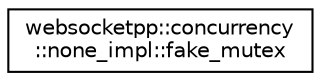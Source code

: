 digraph "Graphical Class Hierarchy"
{
  edge [fontname="Helvetica",fontsize="10",labelfontname="Helvetica",labelfontsize="10"];
  node [fontname="Helvetica",fontsize="10",shape=record];
  rankdir="LR";
  Node0 [label="websocketpp::concurrency\l::none_impl::fake_mutex",height=0.2,width=0.4,color="black", fillcolor="white", style="filled",URL="$classwebsocketpp_1_1concurrency_1_1none__impl_1_1fake__mutex.html",tooltip="A fake mutex implementation that does nothing. "];
}
